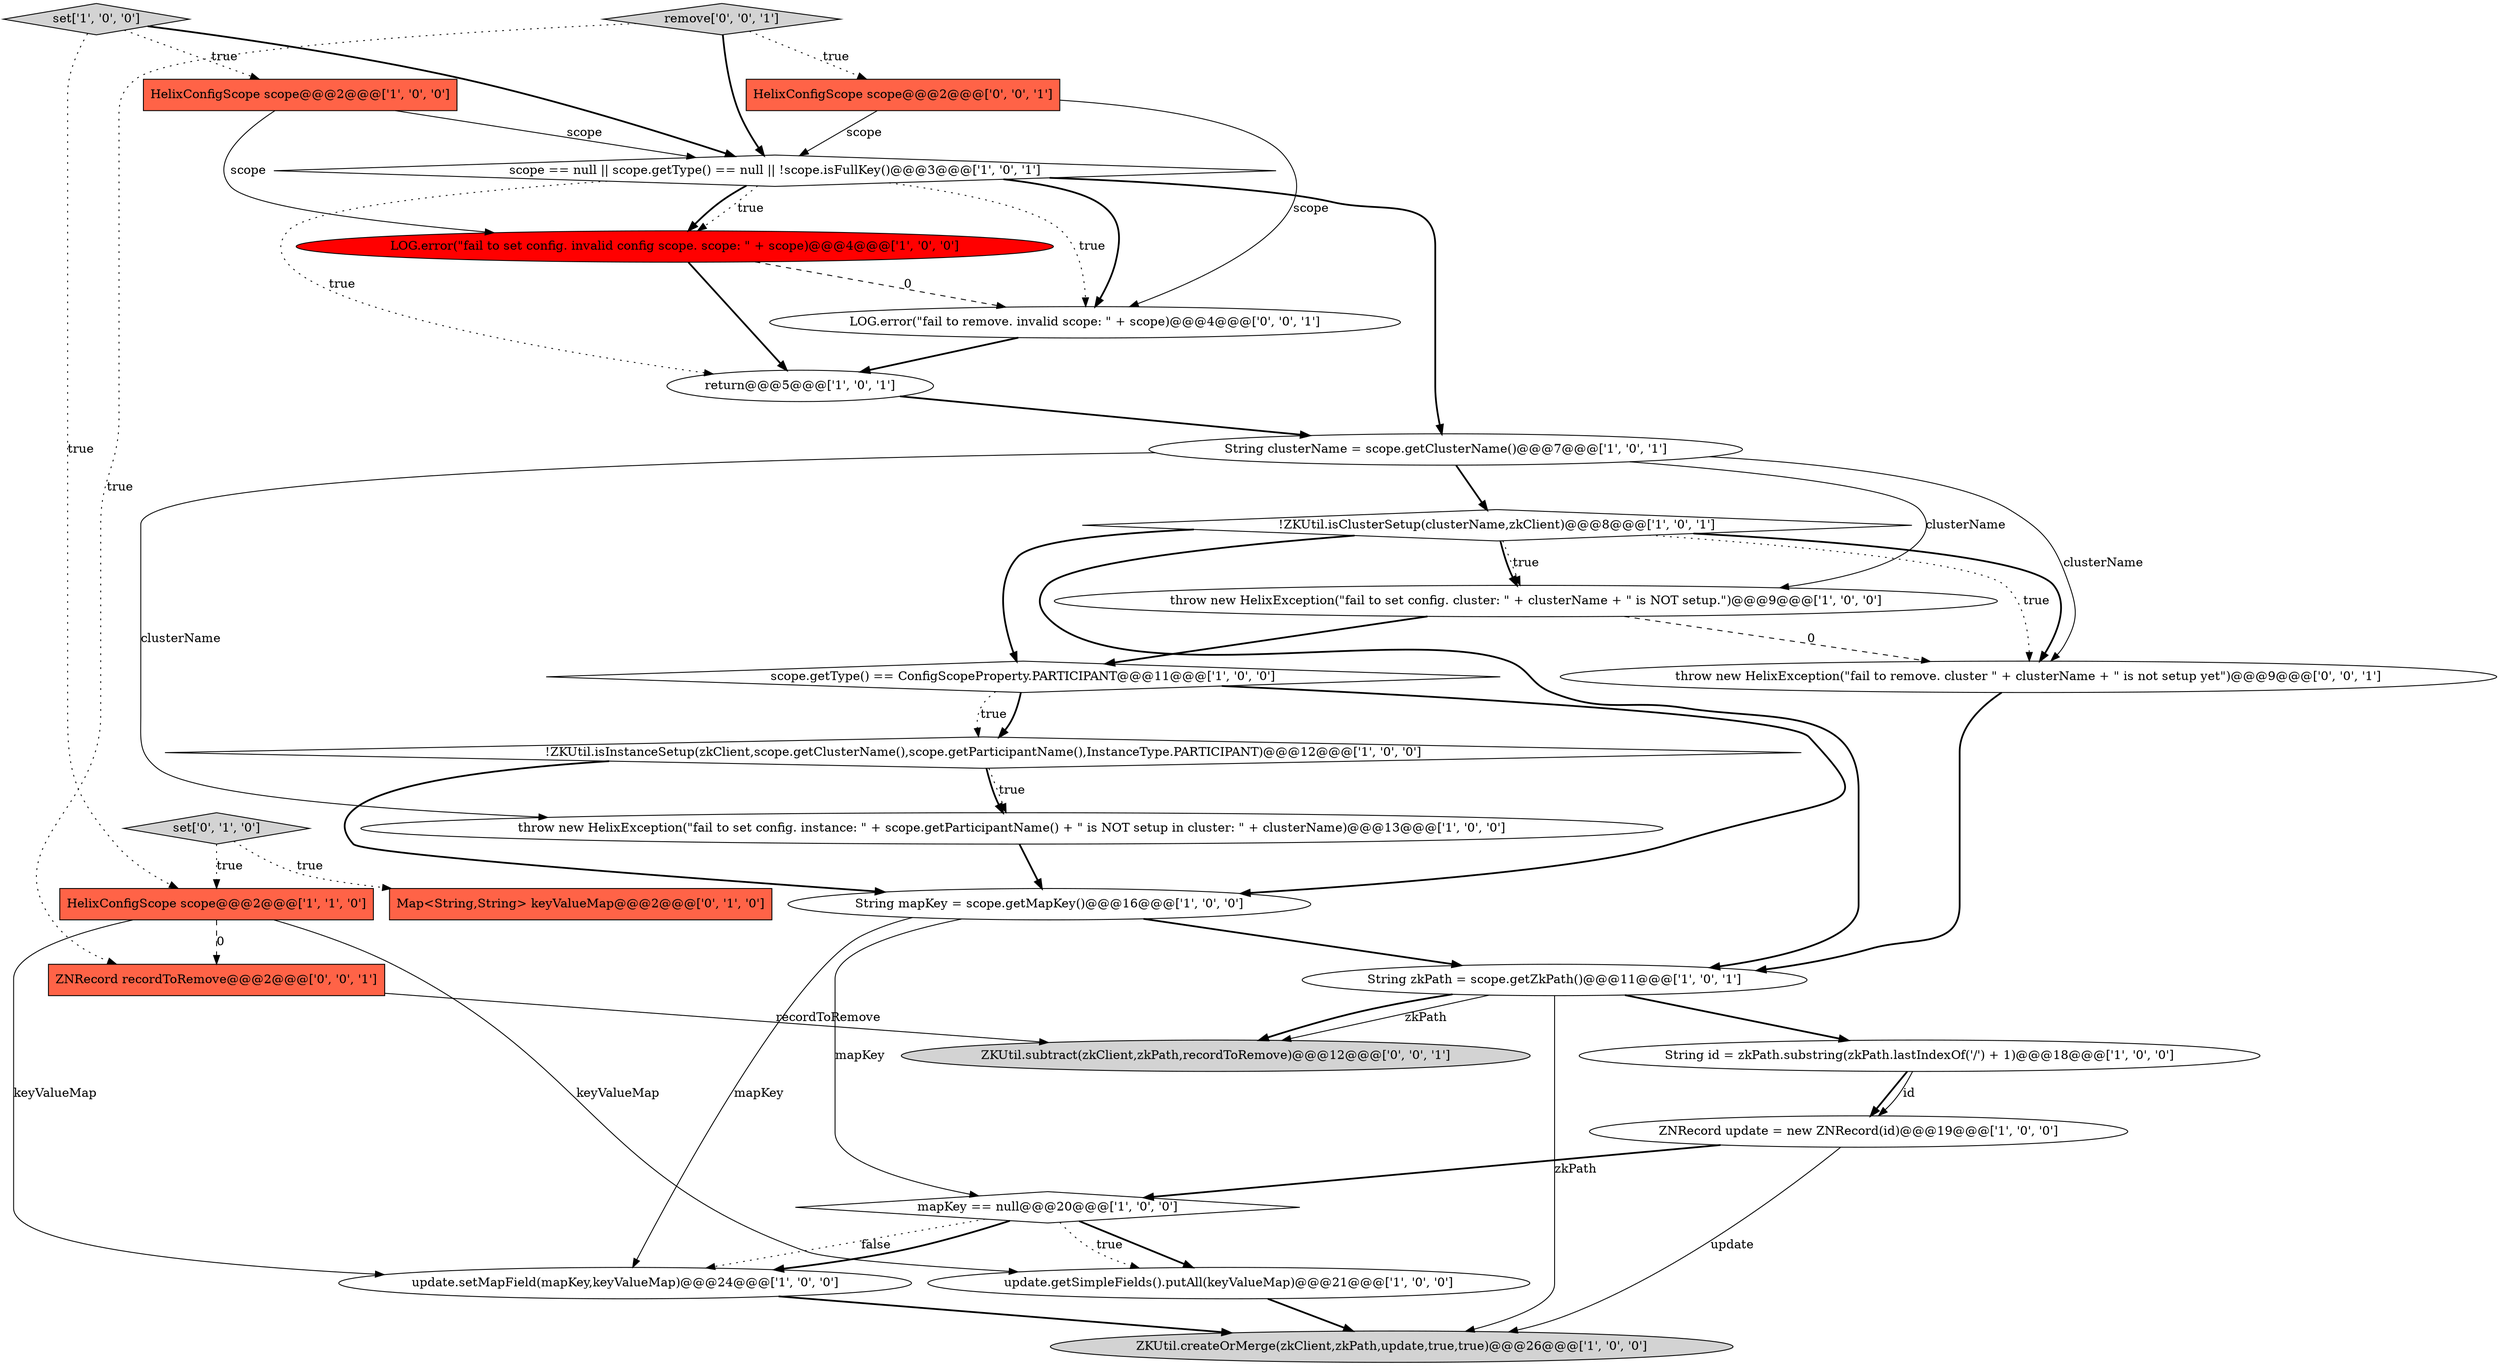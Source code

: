 digraph {
5 [style = filled, label = "ZKUtil.createOrMerge(zkClient,zkPath,update,true,true)@@@26@@@['1', '0', '0']", fillcolor = lightgray, shape = ellipse image = "AAA0AAABBB1BBB"];
7 [style = filled, label = "!ZKUtil.isClusterSetup(clusterName,zkClient)@@@8@@@['1', '0', '1']", fillcolor = white, shape = diamond image = "AAA0AAABBB1BBB"];
19 [style = filled, label = "set['1', '0', '0']", fillcolor = lightgray, shape = diamond image = "AAA0AAABBB1BBB"];
15 [style = filled, label = "ZNRecord update = new ZNRecord(id)@@@19@@@['1', '0', '0']", fillcolor = white, shape = ellipse image = "AAA0AAABBB1BBB"];
12 [style = filled, label = "String zkPath = scope.getZkPath()@@@11@@@['1', '0', '1']", fillcolor = white, shape = ellipse image = "AAA0AAABBB1BBB"];
3 [style = filled, label = "LOG.error(\"fail to set config. invalid config scope. scope: \" + scope)@@@4@@@['1', '0', '0']", fillcolor = red, shape = ellipse image = "AAA1AAABBB1BBB"];
8 [style = filled, label = "HelixConfigScope scope@@@2@@@['1', '1', '0']", fillcolor = tomato, shape = box image = "AAA0AAABBB1BBB"];
0 [style = filled, label = "HelixConfigScope scope@@@2@@@['1', '0', '0']", fillcolor = tomato, shape = box image = "AAA0AAABBB1BBB"];
14 [style = filled, label = "String clusterName = scope.getClusterName()@@@7@@@['1', '0', '1']", fillcolor = white, shape = ellipse image = "AAA0AAABBB1BBB"];
23 [style = filled, label = "ZKUtil.subtract(zkClient,zkPath,recordToRemove)@@@12@@@['0', '0', '1']", fillcolor = lightgray, shape = ellipse image = "AAA0AAABBB3BBB"];
27 [style = filled, label = "ZNRecord recordToRemove@@@2@@@['0', '0', '1']", fillcolor = tomato, shape = box image = "AAA0AAABBB3BBB"];
2 [style = filled, label = "mapKey == null@@@20@@@['1', '0', '0']", fillcolor = white, shape = diamond image = "AAA0AAABBB1BBB"];
13 [style = filled, label = "update.setMapField(mapKey,keyValueMap)@@@24@@@['1', '0', '0']", fillcolor = white, shape = ellipse image = "AAA0AAABBB1BBB"];
22 [style = filled, label = "LOG.error(\"fail to remove. invalid scope: \" + scope)@@@4@@@['0', '0', '1']", fillcolor = white, shape = ellipse image = "AAA0AAABBB3BBB"];
11 [style = filled, label = "throw new HelixException(\"fail to set config. instance: \" + scope.getParticipantName() + \" is NOT setup in cluster: \" + clusterName)@@@13@@@['1', '0', '0']", fillcolor = white, shape = ellipse image = "AAA0AAABBB1BBB"];
16 [style = filled, label = "scope.getType() == ConfigScopeProperty.PARTICIPANT@@@11@@@['1', '0', '0']", fillcolor = white, shape = diamond image = "AAA0AAABBB1BBB"];
18 [style = filled, label = "return@@@5@@@['1', '0', '1']", fillcolor = white, shape = ellipse image = "AAA0AAABBB1BBB"];
24 [style = filled, label = "HelixConfigScope scope@@@2@@@['0', '0', '1']", fillcolor = tomato, shape = box image = "AAA0AAABBB3BBB"];
10 [style = filled, label = "!ZKUtil.isInstanceSetup(zkClient,scope.getClusterName(),scope.getParticipantName(),InstanceType.PARTICIPANT)@@@12@@@['1', '0', '0']", fillcolor = white, shape = diamond image = "AAA0AAABBB1BBB"];
1 [style = filled, label = "String id = zkPath.substring(zkPath.lastIndexOf('/') + 1)@@@18@@@['1', '0', '0']", fillcolor = white, shape = ellipse image = "AAA0AAABBB1BBB"];
26 [style = filled, label = "throw new HelixException(\"fail to remove. cluster \" + clusterName + \" is not setup yet\")@@@9@@@['0', '0', '1']", fillcolor = white, shape = ellipse image = "AAA0AAABBB3BBB"];
20 [style = filled, label = "Map<String,String> keyValueMap@@@2@@@['0', '1', '0']", fillcolor = tomato, shape = box image = "AAA0AAABBB2BBB"];
6 [style = filled, label = "scope == null || scope.getType() == null || !scope.isFullKey()@@@3@@@['1', '0', '1']", fillcolor = white, shape = diamond image = "AAA0AAABBB1BBB"];
21 [style = filled, label = "set['0', '1', '0']", fillcolor = lightgray, shape = diamond image = "AAA0AAABBB2BBB"];
9 [style = filled, label = "throw new HelixException(\"fail to set config. cluster: \" + clusterName + \" is NOT setup.\")@@@9@@@['1', '0', '0']", fillcolor = white, shape = ellipse image = "AAA0AAABBB1BBB"];
17 [style = filled, label = "update.getSimpleFields().putAll(keyValueMap)@@@21@@@['1', '0', '0']", fillcolor = white, shape = ellipse image = "AAA0AAABBB1BBB"];
4 [style = filled, label = "String mapKey = scope.getMapKey()@@@16@@@['1', '0', '0']", fillcolor = white, shape = ellipse image = "AAA0AAABBB1BBB"];
25 [style = filled, label = "remove['0', '0', '1']", fillcolor = lightgray, shape = diamond image = "AAA0AAABBB3BBB"];
2->17 [style = bold, label=""];
6->3 [style = bold, label=""];
17->5 [style = bold, label=""];
14->9 [style = solid, label="clusterName"];
15->2 [style = bold, label=""];
21->20 [style = dotted, label="true"];
16->10 [style = bold, label=""];
6->22 [style = bold, label=""];
7->12 [style = bold, label=""];
0->3 [style = solid, label="scope"];
21->8 [style = dotted, label="true"];
1->15 [style = bold, label=""];
2->17 [style = dotted, label="true"];
11->4 [style = bold, label=""];
7->26 [style = dotted, label="true"];
25->24 [style = dotted, label="true"];
12->23 [style = solid, label="zkPath"];
3->22 [style = dashed, label="0"];
2->13 [style = dotted, label="false"];
7->9 [style = dotted, label="true"];
6->22 [style = dotted, label="true"];
25->6 [style = bold, label=""];
4->13 [style = solid, label="mapKey"];
12->1 [style = bold, label=""];
19->6 [style = bold, label=""];
16->10 [style = dotted, label="true"];
19->8 [style = dotted, label="true"];
9->16 [style = bold, label=""];
14->26 [style = solid, label="clusterName"];
14->7 [style = bold, label=""];
2->13 [style = bold, label=""];
3->18 [style = bold, label=""];
7->26 [style = bold, label=""];
6->14 [style = bold, label=""];
7->9 [style = bold, label=""];
8->13 [style = solid, label="keyValueMap"];
26->12 [style = bold, label=""];
22->18 [style = bold, label=""];
6->18 [style = dotted, label="true"];
0->6 [style = solid, label="scope"];
10->11 [style = dotted, label="true"];
8->17 [style = solid, label="keyValueMap"];
19->0 [style = dotted, label="true"];
7->16 [style = bold, label=""];
9->26 [style = dashed, label="0"];
27->23 [style = solid, label="recordToRemove"];
12->5 [style = solid, label="zkPath"];
10->4 [style = bold, label=""];
4->12 [style = bold, label=""];
13->5 [style = bold, label=""];
8->27 [style = dashed, label="0"];
12->23 [style = bold, label=""];
14->11 [style = solid, label="clusterName"];
24->6 [style = solid, label="scope"];
6->3 [style = dotted, label="true"];
25->27 [style = dotted, label="true"];
16->4 [style = bold, label=""];
15->5 [style = solid, label="update"];
1->15 [style = solid, label="id"];
18->14 [style = bold, label=""];
24->22 [style = solid, label="scope"];
10->11 [style = bold, label=""];
4->2 [style = solid, label="mapKey"];
}

